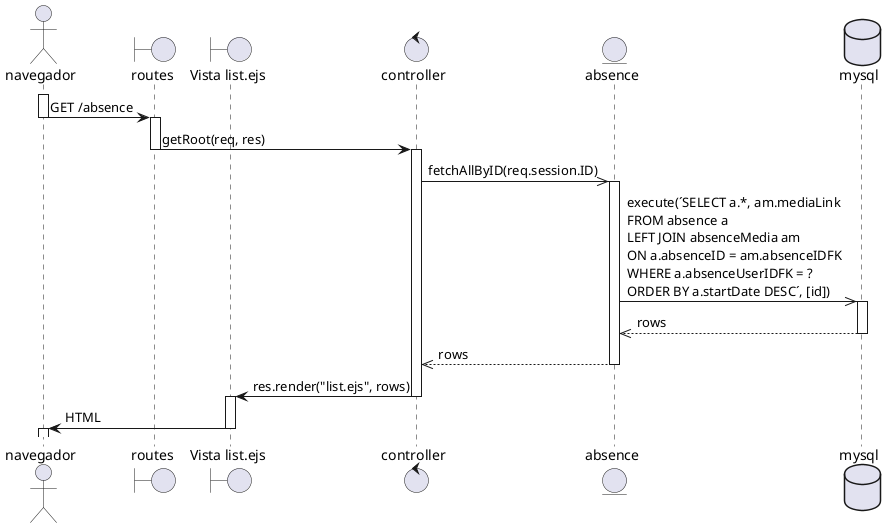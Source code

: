 @startuml

actor navegador as nav
boundary routes
boundary "Vista list.ejs" as list
control controller
entity absence as ab
database mysql

activate nav
nav -> routes: GET /absence
deactivate nav
activate routes
routes -> controller: getRoot(req, res)
deactivate routes

activate controller
controller ->> ab: fetchAllByID(req.session.ID)
activate ab
ab ->> mysql: execute(´SELECT a.*, am.mediaLink \nFROM absence a \nLEFT JOIN absenceMedia am \nON a.absenceID = am.absenceIDFK \nWHERE a.absenceUserIDFK = ? \nORDER BY a.startDate DESC´, [id])
activate mysql
mysql -->> ab: rows
deactivate mysql
ab -->> controller: rows
deactivate ab

controller -> list: res.render("list.ejs", rows)
deactivate controller
activate list
list -> nav: HTML
deactivate list
activate nav

@enduml
